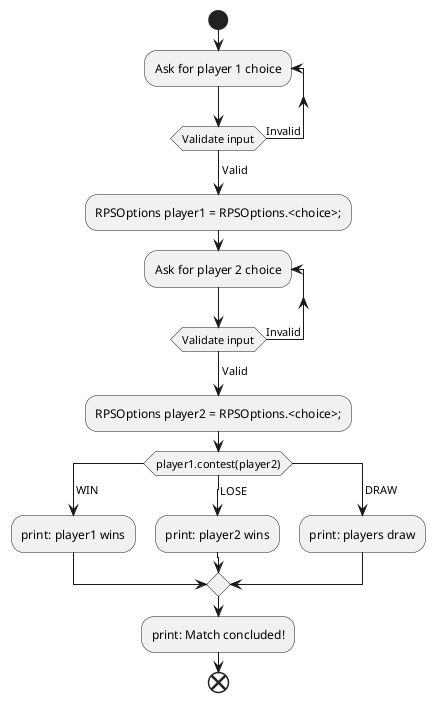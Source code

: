 @startuml program_flow
start
repeat :Ask for player 1 choice;
repeat while(Validate input) is (Invalid)
->Valid;
:RPSOptions player1 = RPSOptions.<choice>;;
repeat :Ask for player 2 choice;
repeat while(Validate input) is (Invalid)
->Valid;
:RPSOptions player2 = RPSOptions.<choice>;;
switch(player1.contest(player2))
case( WIN )
    :print: player1 wins;
case( LOSE )
    :print: player2 wins;
case( DRAW )
    :print: players draw;
endswitch
:print: Match concluded!;
end
@enduml
